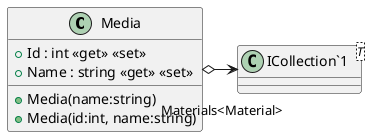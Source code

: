 @startuml
class Media {
    + Media(name:string)
    + Media(id:int, name:string)
    + Id : int <<get>> <<set>>
    + Name : string <<get>> <<set>>
}
class "ICollection`1"<T> {
}
Media o-> "Materials<Material>" "ICollection`1"
@enduml
